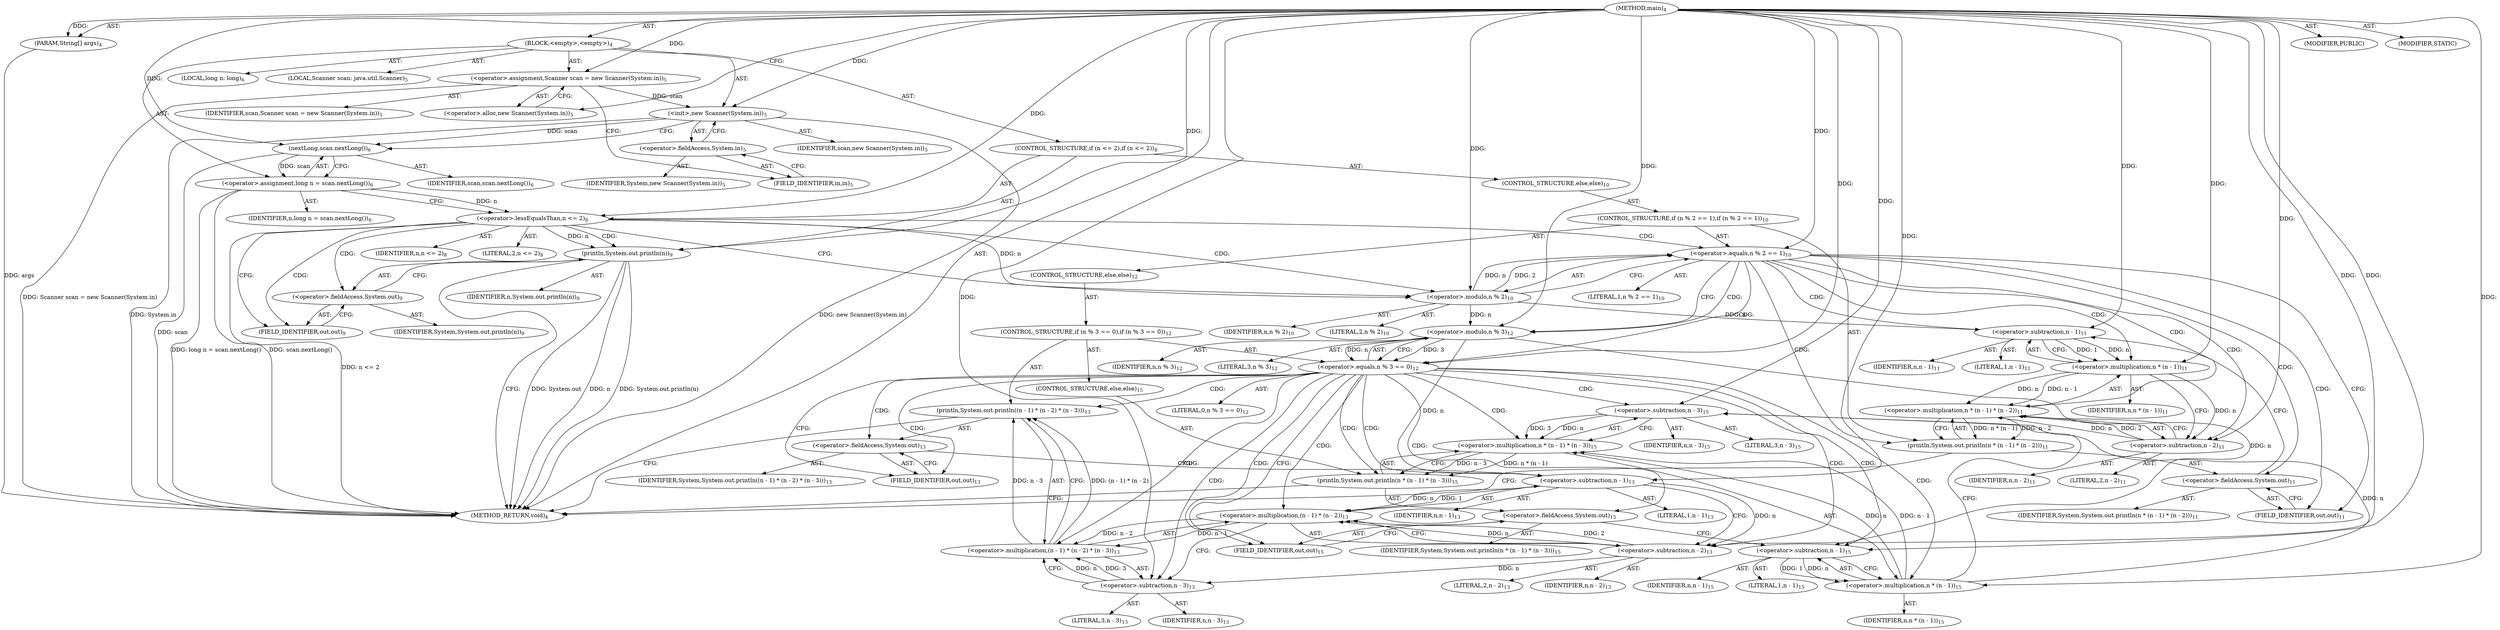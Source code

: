digraph "main" {  
"19" [label = <(METHOD,main)<SUB>4</SUB>> ]
"20" [label = <(PARAM,String[] args)<SUB>4</SUB>> ]
"21" [label = <(BLOCK,&lt;empty&gt;,&lt;empty&gt;)<SUB>4</SUB>> ]
"4" [label = <(LOCAL,Scanner scan: java.util.Scanner)<SUB>5</SUB>> ]
"22" [label = <(&lt;operator&gt;.assignment,Scanner scan = new Scanner(System.in))<SUB>5</SUB>> ]
"23" [label = <(IDENTIFIER,scan,Scanner scan = new Scanner(System.in))<SUB>5</SUB>> ]
"24" [label = <(&lt;operator&gt;.alloc,new Scanner(System.in))<SUB>5</SUB>> ]
"25" [label = <(&lt;init&gt;,new Scanner(System.in))<SUB>5</SUB>> ]
"3" [label = <(IDENTIFIER,scan,new Scanner(System.in))<SUB>5</SUB>> ]
"26" [label = <(&lt;operator&gt;.fieldAccess,System.in)<SUB>5</SUB>> ]
"27" [label = <(IDENTIFIER,System,new Scanner(System.in))<SUB>5</SUB>> ]
"28" [label = <(FIELD_IDENTIFIER,in,in)<SUB>5</SUB>> ]
"29" [label = <(LOCAL,long n: long)<SUB>6</SUB>> ]
"30" [label = <(&lt;operator&gt;.assignment,long n = scan.nextLong())<SUB>6</SUB>> ]
"31" [label = <(IDENTIFIER,n,long n = scan.nextLong())<SUB>6</SUB>> ]
"32" [label = <(nextLong,scan.nextLong())<SUB>6</SUB>> ]
"33" [label = <(IDENTIFIER,scan,scan.nextLong())<SUB>6</SUB>> ]
"34" [label = <(CONTROL_STRUCTURE,if (n &lt;= 2),if (n &lt;= 2))<SUB>8</SUB>> ]
"35" [label = <(&lt;operator&gt;.lessEqualsThan,n &lt;= 2)<SUB>8</SUB>> ]
"36" [label = <(IDENTIFIER,n,n &lt;= 2)<SUB>8</SUB>> ]
"37" [label = <(LITERAL,2,n &lt;= 2)<SUB>8</SUB>> ]
"38" [label = <(println,System.out.println(n))<SUB>9</SUB>> ]
"39" [label = <(&lt;operator&gt;.fieldAccess,System.out)<SUB>9</SUB>> ]
"40" [label = <(IDENTIFIER,System,System.out.println(n))<SUB>9</SUB>> ]
"41" [label = <(FIELD_IDENTIFIER,out,out)<SUB>9</SUB>> ]
"42" [label = <(IDENTIFIER,n,System.out.println(n))<SUB>9</SUB>> ]
"43" [label = <(CONTROL_STRUCTURE,else,else)<SUB>10</SUB>> ]
"44" [label = <(CONTROL_STRUCTURE,if (n % 2 == 1),if (n % 2 == 1))<SUB>10</SUB>> ]
"45" [label = <(&lt;operator&gt;.equals,n % 2 == 1)<SUB>10</SUB>> ]
"46" [label = <(&lt;operator&gt;.modulo,n % 2)<SUB>10</SUB>> ]
"47" [label = <(IDENTIFIER,n,n % 2)<SUB>10</SUB>> ]
"48" [label = <(LITERAL,2,n % 2)<SUB>10</SUB>> ]
"49" [label = <(LITERAL,1,n % 2 == 1)<SUB>10</SUB>> ]
"50" [label = <(println,System.out.println(n * (n - 1) * (n - 2)))<SUB>11</SUB>> ]
"51" [label = <(&lt;operator&gt;.fieldAccess,System.out)<SUB>11</SUB>> ]
"52" [label = <(IDENTIFIER,System,System.out.println(n * (n - 1) * (n - 2)))<SUB>11</SUB>> ]
"53" [label = <(FIELD_IDENTIFIER,out,out)<SUB>11</SUB>> ]
"54" [label = <(&lt;operator&gt;.multiplication,n * (n - 1) * (n - 2))<SUB>11</SUB>> ]
"55" [label = <(&lt;operator&gt;.multiplication,n * (n - 1))<SUB>11</SUB>> ]
"56" [label = <(IDENTIFIER,n,n * (n - 1))<SUB>11</SUB>> ]
"57" [label = <(&lt;operator&gt;.subtraction,n - 1)<SUB>11</SUB>> ]
"58" [label = <(IDENTIFIER,n,n - 1)<SUB>11</SUB>> ]
"59" [label = <(LITERAL,1,n - 1)<SUB>11</SUB>> ]
"60" [label = <(&lt;operator&gt;.subtraction,n - 2)<SUB>11</SUB>> ]
"61" [label = <(IDENTIFIER,n,n - 2)<SUB>11</SUB>> ]
"62" [label = <(LITERAL,2,n - 2)<SUB>11</SUB>> ]
"63" [label = <(CONTROL_STRUCTURE,else,else)<SUB>12</SUB>> ]
"64" [label = <(CONTROL_STRUCTURE,if (n % 3 == 0),if (n % 3 == 0))<SUB>12</SUB>> ]
"65" [label = <(&lt;operator&gt;.equals,n % 3 == 0)<SUB>12</SUB>> ]
"66" [label = <(&lt;operator&gt;.modulo,n % 3)<SUB>12</SUB>> ]
"67" [label = <(IDENTIFIER,n,n % 3)<SUB>12</SUB>> ]
"68" [label = <(LITERAL,3,n % 3)<SUB>12</SUB>> ]
"69" [label = <(LITERAL,0,n % 3 == 0)<SUB>12</SUB>> ]
"70" [label = <(println,System.out.println((n - 1) * (n - 2) * (n - 3)))<SUB>13</SUB>> ]
"71" [label = <(&lt;operator&gt;.fieldAccess,System.out)<SUB>13</SUB>> ]
"72" [label = <(IDENTIFIER,System,System.out.println((n - 1) * (n - 2) * (n - 3)))<SUB>13</SUB>> ]
"73" [label = <(FIELD_IDENTIFIER,out,out)<SUB>13</SUB>> ]
"74" [label = <(&lt;operator&gt;.multiplication,(n - 1) * (n - 2) * (n - 3))<SUB>13</SUB>> ]
"75" [label = <(&lt;operator&gt;.multiplication,(n - 1) * (n - 2))<SUB>13</SUB>> ]
"76" [label = <(&lt;operator&gt;.subtraction,n - 1)<SUB>13</SUB>> ]
"77" [label = <(IDENTIFIER,n,n - 1)<SUB>13</SUB>> ]
"78" [label = <(LITERAL,1,n - 1)<SUB>13</SUB>> ]
"79" [label = <(&lt;operator&gt;.subtraction,n - 2)<SUB>13</SUB>> ]
"80" [label = <(IDENTIFIER,n,n - 2)<SUB>13</SUB>> ]
"81" [label = <(LITERAL,2,n - 2)<SUB>13</SUB>> ]
"82" [label = <(&lt;operator&gt;.subtraction,n - 3)<SUB>13</SUB>> ]
"83" [label = <(IDENTIFIER,n,n - 3)<SUB>13</SUB>> ]
"84" [label = <(LITERAL,3,n - 3)<SUB>13</SUB>> ]
"85" [label = <(CONTROL_STRUCTURE,else,else)<SUB>15</SUB>> ]
"86" [label = <(println,System.out.println(n * (n - 1) * (n - 3)))<SUB>15</SUB>> ]
"87" [label = <(&lt;operator&gt;.fieldAccess,System.out)<SUB>15</SUB>> ]
"88" [label = <(IDENTIFIER,System,System.out.println(n * (n - 1) * (n - 3)))<SUB>15</SUB>> ]
"89" [label = <(FIELD_IDENTIFIER,out,out)<SUB>15</SUB>> ]
"90" [label = <(&lt;operator&gt;.multiplication,n * (n - 1) * (n - 3))<SUB>15</SUB>> ]
"91" [label = <(&lt;operator&gt;.multiplication,n * (n - 1))<SUB>15</SUB>> ]
"92" [label = <(IDENTIFIER,n,n * (n - 1))<SUB>15</SUB>> ]
"93" [label = <(&lt;operator&gt;.subtraction,n - 1)<SUB>15</SUB>> ]
"94" [label = <(IDENTIFIER,n,n - 1)<SUB>15</SUB>> ]
"95" [label = <(LITERAL,1,n - 1)<SUB>15</SUB>> ]
"96" [label = <(&lt;operator&gt;.subtraction,n - 3)<SUB>15</SUB>> ]
"97" [label = <(IDENTIFIER,n,n - 3)<SUB>15</SUB>> ]
"98" [label = <(LITERAL,3,n - 3)<SUB>15</SUB>> ]
"99" [label = <(MODIFIER,PUBLIC)> ]
"100" [label = <(MODIFIER,STATIC)> ]
"101" [label = <(METHOD_RETURN,void)<SUB>4</SUB>> ]
  "19" -> "20"  [ label = "AST: "] 
  "19" -> "21"  [ label = "AST: "] 
  "19" -> "99"  [ label = "AST: "] 
  "19" -> "100"  [ label = "AST: "] 
  "19" -> "101"  [ label = "AST: "] 
  "21" -> "4"  [ label = "AST: "] 
  "21" -> "22"  [ label = "AST: "] 
  "21" -> "25"  [ label = "AST: "] 
  "21" -> "29"  [ label = "AST: "] 
  "21" -> "30"  [ label = "AST: "] 
  "21" -> "34"  [ label = "AST: "] 
  "22" -> "23"  [ label = "AST: "] 
  "22" -> "24"  [ label = "AST: "] 
  "25" -> "3"  [ label = "AST: "] 
  "25" -> "26"  [ label = "AST: "] 
  "26" -> "27"  [ label = "AST: "] 
  "26" -> "28"  [ label = "AST: "] 
  "30" -> "31"  [ label = "AST: "] 
  "30" -> "32"  [ label = "AST: "] 
  "32" -> "33"  [ label = "AST: "] 
  "34" -> "35"  [ label = "AST: "] 
  "34" -> "38"  [ label = "AST: "] 
  "34" -> "43"  [ label = "AST: "] 
  "35" -> "36"  [ label = "AST: "] 
  "35" -> "37"  [ label = "AST: "] 
  "38" -> "39"  [ label = "AST: "] 
  "38" -> "42"  [ label = "AST: "] 
  "39" -> "40"  [ label = "AST: "] 
  "39" -> "41"  [ label = "AST: "] 
  "43" -> "44"  [ label = "AST: "] 
  "44" -> "45"  [ label = "AST: "] 
  "44" -> "50"  [ label = "AST: "] 
  "44" -> "63"  [ label = "AST: "] 
  "45" -> "46"  [ label = "AST: "] 
  "45" -> "49"  [ label = "AST: "] 
  "46" -> "47"  [ label = "AST: "] 
  "46" -> "48"  [ label = "AST: "] 
  "50" -> "51"  [ label = "AST: "] 
  "50" -> "54"  [ label = "AST: "] 
  "51" -> "52"  [ label = "AST: "] 
  "51" -> "53"  [ label = "AST: "] 
  "54" -> "55"  [ label = "AST: "] 
  "54" -> "60"  [ label = "AST: "] 
  "55" -> "56"  [ label = "AST: "] 
  "55" -> "57"  [ label = "AST: "] 
  "57" -> "58"  [ label = "AST: "] 
  "57" -> "59"  [ label = "AST: "] 
  "60" -> "61"  [ label = "AST: "] 
  "60" -> "62"  [ label = "AST: "] 
  "63" -> "64"  [ label = "AST: "] 
  "64" -> "65"  [ label = "AST: "] 
  "64" -> "70"  [ label = "AST: "] 
  "64" -> "85"  [ label = "AST: "] 
  "65" -> "66"  [ label = "AST: "] 
  "65" -> "69"  [ label = "AST: "] 
  "66" -> "67"  [ label = "AST: "] 
  "66" -> "68"  [ label = "AST: "] 
  "70" -> "71"  [ label = "AST: "] 
  "70" -> "74"  [ label = "AST: "] 
  "71" -> "72"  [ label = "AST: "] 
  "71" -> "73"  [ label = "AST: "] 
  "74" -> "75"  [ label = "AST: "] 
  "74" -> "82"  [ label = "AST: "] 
  "75" -> "76"  [ label = "AST: "] 
  "75" -> "79"  [ label = "AST: "] 
  "76" -> "77"  [ label = "AST: "] 
  "76" -> "78"  [ label = "AST: "] 
  "79" -> "80"  [ label = "AST: "] 
  "79" -> "81"  [ label = "AST: "] 
  "82" -> "83"  [ label = "AST: "] 
  "82" -> "84"  [ label = "AST: "] 
  "85" -> "86"  [ label = "AST: "] 
  "86" -> "87"  [ label = "AST: "] 
  "86" -> "90"  [ label = "AST: "] 
  "87" -> "88"  [ label = "AST: "] 
  "87" -> "89"  [ label = "AST: "] 
  "90" -> "91"  [ label = "AST: "] 
  "90" -> "96"  [ label = "AST: "] 
  "91" -> "92"  [ label = "AST: "] 
  "91" -> "93"  [ label = "AST: "] 
  "93" -> "94"  [ label = "AST: "] 
  "93" -> "95"  [ label = "AST: "] 
  "96" -> "97"  [ label = "AST: "] 
  "96" -> "98"  [ label = "AST: "] 
  "22" -> "28"  [ label = "CFG: "] 
  "25" -> "32"  [ label = "CFG: "] 
  "30" -> "35"  [ label = "CFG: "] 
  "24" -> "22"  [ label = "CFG: "] 
  "26" -> "25"  [ label = "CFG: "] 
  "32" -> "30"  [ label = "CFG: "] 
  "35" -> "41"  [ label = "CFG: "] 
  "35" -> "46"  [ label = "CFG: "] 
  "38" -> "101"  [ label = "CFG: "] 
  "28" -> "26"  [ label = "CFG: "] 
  "39" -> "38"  [ label = "CFG: "] 
  "41" -> "39"  [ label = "CFG: "] 
  "45" -> "53"  [ label = "CFG: "] 
  "45" -> "66"  [ label = "CFG: "] 
  "50" -> "101"  [ label = "CFG: "] 
  "46" -> "45"  [ label = "CFG: "] 
  "51" -> "57"  [ label = "CFG: "] 
  "54" -> "50"  [ label = "CFG: "] 
  "53" -> "51"  [ label = "CFG: "] 
  "55" -> "60"  [ label = "CFG: "] 
  "60" -> "54"  [ label = "CFG: "] 
  "65" -> "73"  [ label = "CFG: "] 
  "65" -> "89"  [ label = "CFG: "] 
  "70" -> "101"  [ label = "CFG: "] 
  "57" -> "55"  [ label = "CFG: "] 
  "66" -> "65"  [ label = "CFG: "] 
  "71" -> "76"  [ label = "CFG: "] 
  "74" -> "70"  [ label = "CFG: "] 
  "86" -> "101"  [ label = "CFG: "] 
  "73" -> "71"  [ label = "CFG: "] 
  "75" -> "82"  [ label = "CFG: "] 
  "82" -> "74"  [ label = "CFG: "] 
  "87" -> "93"  [ label = "CFG: "] 
  "90" -> "86"  [ label = "CFG: "] 
  "76" -> "79"  [ label = "CFG: "] 
  "79" -> "75"  [ label = "CFG: "] 
  "89" -> "87"  [ label = "CFG: "] 
  "91" -> "96"  [ label = "CFG: "] 
  "96" -> "90"  [ label = "CFG: "] 
  "93" -> "91"  [ label = "CFG: "] 
  "19" -> "24"  [ label = "CFG: "] 
  "20" -> "101"  [ label = "DDG: args"] 
  "22" -> "101"  [ label = "DDG: Scanner scan = new Scanner(System.in)"] 
  "25" -> "101"  [ label = "DDG: System.in"] 
  "25" -> "101"  [ label = "DDG: new Scanner(System.in)"] 
  "32" -> "101"  [ label = "DDG: scan"] 
  "30" -> "101"  [ label = "DDG: scan.nextLong()"] 
  "30" -> "101"  [ label = "DDG: long n = scan.nextLong()"] 
  "35" -> "101"  [ label = "DDG: n &lt;= 2"] 
  "38" -> "101"  [ label = "DDG: System.out"] 
  "38" -> "101"  [ label = "DDG: n"] 
  "38" -> "101"  [ label = "DDG: System.out.println(n)"] 
  "19" -> "20"  [ label = "DDG: "] 
  "19" -> "22"  [ label = "DDG: "] 
  "32" -> "30"  [ label = "DDG: scan"] 
  "22" -> "25"  [ label = "DDG: scan"] 
  "19" -> "25"  [ label = "DDG: "] 
  "25" -> "32"  [ label = "DDG: scan"] 
  "19" -> "32"  [ label = "DDG: "] 
  "30" -> "35"  [ label = "DDG: n"] 
  "19" -> "35"  [ label = "DDG: "] 
  "35" -> "38"  [ label = "DDG: n"] 
  "19" -> "38"  [ label = "DDG: "] 
  "46" -> "45"  [ label = "DDG: n"] 
  "46" -> "45"  [ label = "DDG: 2"] 
  "19" -> "45"  [ label = "DDG: "] 
  "54" -> "50"  [ label = "DDG: n * (n - 1)"] 
  "54" -> "50"  [ label = "DDG: n - 2"] 
  "35" -> "46"  [ label = "DDG: n"] 
  "19" -> "46"  [ label = "DDG: "] 
  "55" -> "54"  [ label = "DDG: n"] 
  "55" -> "54"  [ label = "DDG: n - 1"] 
  "60" -> "54"  [ label = "DDG: n"] 
  "60" -> "54"  [ label = "DDG: 2"] 
  "57" -> "55"  [ label = "DDG: n"] 
  "19" -> "55"  [ label = "DDG: "] 
  "57" -> "55"  [ label = "DDG: 1"] 
  "55" -> "60"  [ label = "DDG: n"] 
  "19" -> "60"  [ label = "DDG: "] 
  "66" -> "65"  [ label = "DDG: n"] 
  "66" -> "65"  [ label = "DDG: 3"] 
  "19" -> "65"  [ label = "DDG: "] 
  "74" -> "70"  [ label = "DDG: (n - 1) * (n - 2)"] 
  "74" -> "70"  [ label = "DDG: n - 3"] 
  "46" -> "57"  [ label = "DDG: n"] 
  "19" -> "57"  [ label = "DDG: "] 
  "46" -> "66"  [ label = "DDG: n"] 
  "19" -> "66"  [ label = "DDG: "] 
  "75" -> "74"  [ label = "DDG: n - 1"] 
  "75" -> "74"  [ label = "DDG: n - 2"] 
  "82" -> "74"  [ label = "DDG: n"] 
  "82" -> "74"  [ label = "DDG: 3"] 
  "90" -> "86"  [ label = "DDG: n * (n - 1)"] 
  "90" -> "86"  [ label = "DDG: n - 3"] 
  "76" -> "75"  [ label = "DDG: n"] 
  "76" -> "75"  [ label = "DDG: 1"] 
  "79" -> "75"  [ label = "DDG: n"] 
  "79" -> "75"  [ label = "DDG: 2"] 
  "79" -> "82"  [ label = "DDG: n"] 
  "19" -> "82"  [ label = "DDG: "] 
  "91" -> "90"  [ label = "DDG: n"] 
  "91" -> "90"  [ label = "DDG: n - 1"] 
  "96" -> "90"  [ label = "DDG: n"] 
  "96" -> "90"  [ label = "DDG: 3"] 
  "66" -> "76"  [ label = "DDG: n"] 
  "19" -> "76"  [ label = "DDG: "] 
  "76" -> "79"  [ label = "DDG: n"] 
  "19" -> "79"  [ label = "DDG: "] 
  "93" -> "91"  [ label = "DDG: n"] 
  "19" -> "91"  [ label = "DDG: "] 
  "93" -> "91"  [ label = "DDG: 1"] 
  "91" -> "96"  [ label = "DDG: n"] 
  "19" -> "96"  [ label = "DDG: "] 
  "66" -> "93"  [ label = "DDG: n"] 
  "19" -> "93"  [ label = "DDG: "] 
  "35" -> "46"  [ label = "CDG: "] 
  "35" -> "38"  [ label = "CDG: "] 
  "35" -> "45"  [ label = "CDG: "] 
  "35" -> "41"  [ label = "CDG: "] 
  "35" -> "39"  [ label = "CDG: "] 
  "45" -> "60"  [ label = "CDG: "] 
  "45" -> "51"  [ label = "CDG: "] 
  "45" -> "57"  [ label = "CDG: "] 
  "45" -> "66"  [ label = "CDG: "] 
  "45" -> "65"  [ label = "CDG: "] 
  "45" -> "50"  [ label = "CDG: "] 
  "45" -> "54"  [ label = "CDG: "] 
  "45" -> "53"  [ label = "CDG: "] 
  "45" -> "55"  [ label = "CDG: "] 
  "65" -> "73"  [ label = "CDG: "] 
  "65" -> "96"  [ label = "CDG: "] 
  "65" -> "89"  [ label = "CDG: "] 
  "65" -> "75"  [ label = "CDG: "] 
  "65" -> "74"  [ label = "CDG: "] 
  "65" -> "76"  [ label = "CDG: "] 
  "65" -> "87"  [ label = "CDG: "] 
  "65" -> "91"  [ label = "CDG: "] 
  "65" -> "82"  [ label = "CDG: "] 
  "65" -> "93"  [ label = "CDG: "] 
  "65" -> "90"  [ label = "CDG: "] 
  "65" -> "79"  [ label = "CDG: "] 
  "65" -> "71"  [ label = "CDG: "] 
  "65" -> "70"  [ label = "CDG: "] 
  "65" -> "86"  [ label = "CDG: "] 
}
